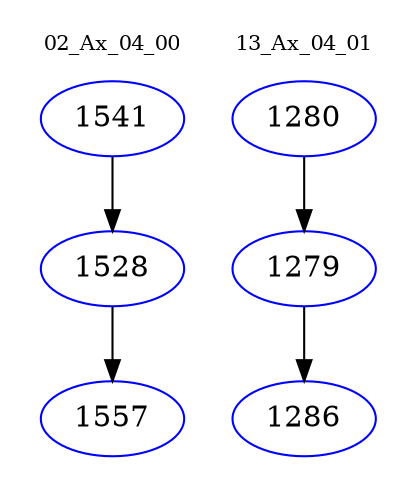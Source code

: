 digraph{
subgraph cluster_0 {
color = white
label = "02_Ax_04_00";
fontsize=10;
T0_1541 [label="1541", color="blue"]
T0_1541 -> T0_1528 [color="black"]
T0_1528 [label="1528", color="blue"]
T0_1528 -> T0_1557 [color="black"]
T0_1557 [label="1557", color="blue"]
}
subgraph cluster_1 {
color = white
label = "13_Ax_04_01";
fontsize=10;
T1_1280 [label="1280", color="blue"]
T1_1280 -> T1_1279 [color="black"]
T1_1279 [label="1279", color="blue"]
T1_1279 -> T1_1286 [color="black"]
T1_1286 [label="1286", color="blue"]
}
}
